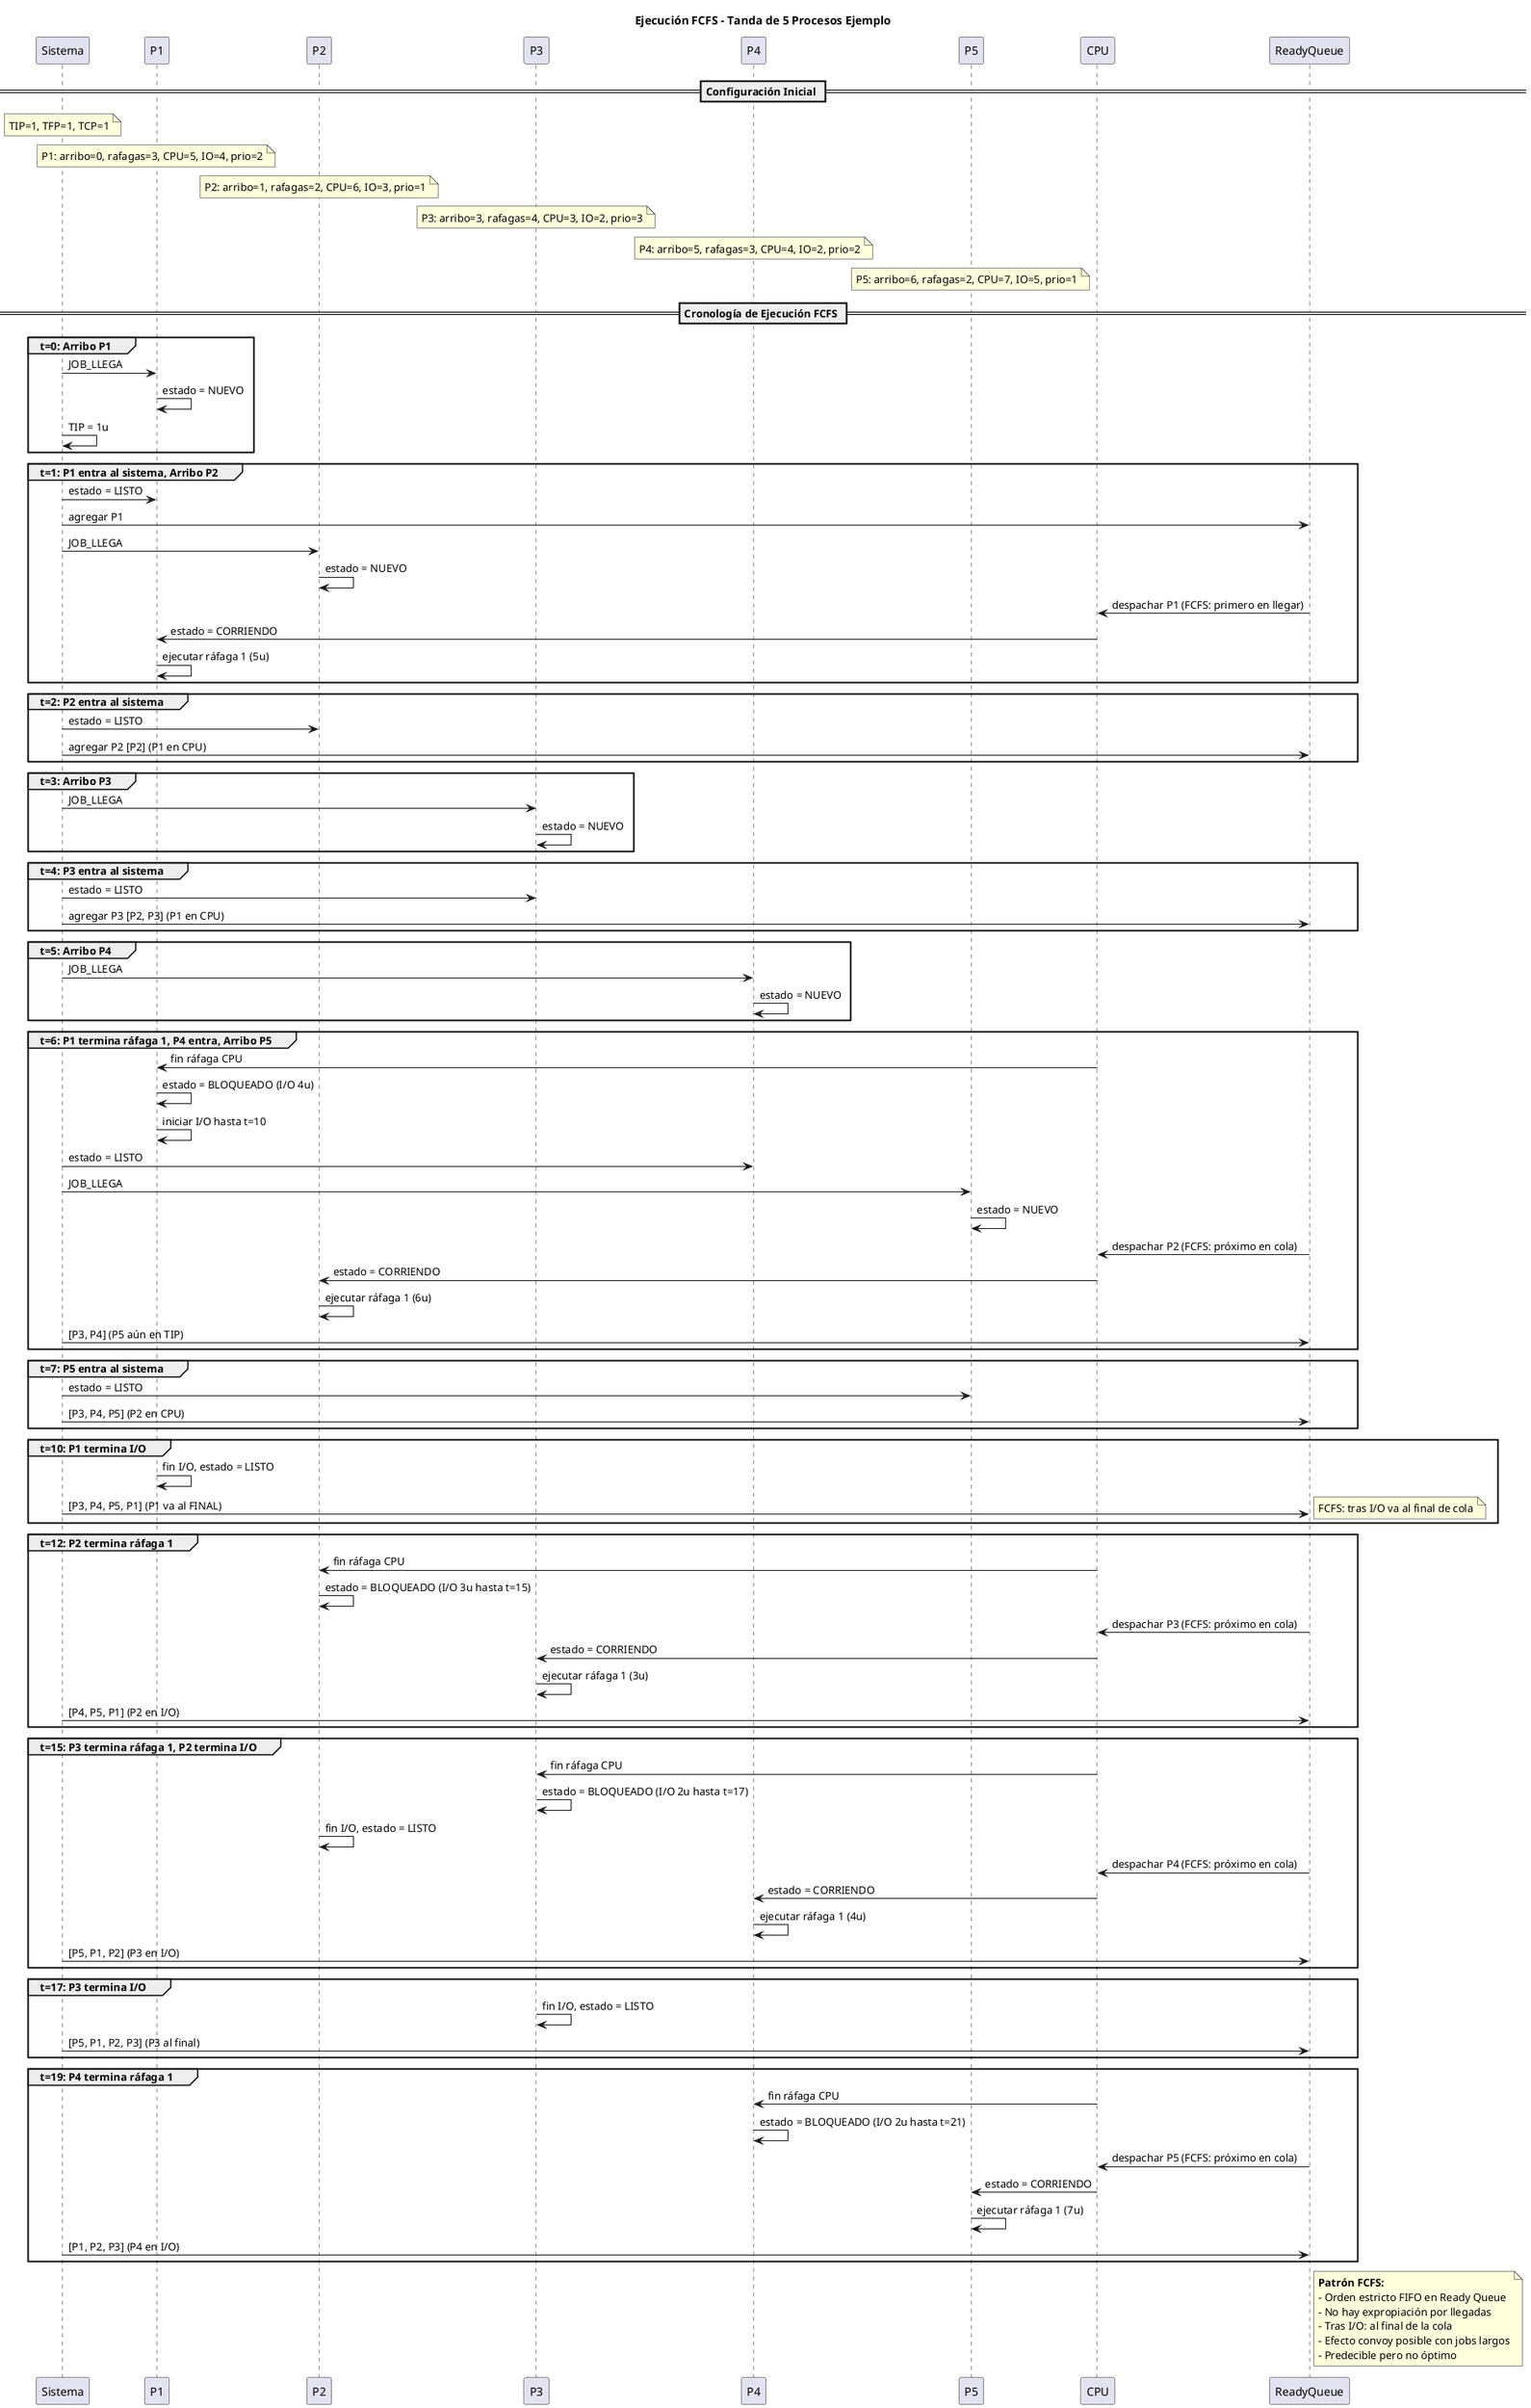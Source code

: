 @startuml
title Ejecución FCFS - Tanda de 5 Procesos Ejemplo
participant "Sistema" as Sys
participant "P1" as P1
participant "P2" as P2  
participant "P3" as P3
participant "P4" as P4
participant "P5" as P5
participant "CPU" as CPU
participant "ReadyQueue" as RQ

== Configuración Inicial ==
note over Sys: TIP=1, TFP=1, TCP=1
note over P1: P1: arribo=0, rafagas=3, CPU=5, IO=4, prio=2
note over P2: P2: arribo=1, rafagas=2, CPU=6, IO=3, prio=1  
note over P3: P3: arribo=3, rafagas=4, CPU=3, IO=2, prio=3
note over P4: P4: arribo=5, rafagas=3, CPU=4, IO=2, prio=2
note over P5: P5: arribo=6, rafagas=2, CPU=7, IO=5, prio=1

== Cronología de Ejecución FCFS ==

group t=0: Arribo P1
    Sys -> P1: JOB_LLEGA
    P1 -> P1: estado = NUEVO
    Sys -> Sys: TIP = 1u
end

group t=1: P1 entra al sistema, Arribo P2
    Sys -> P1: estado = LISTO
    Sys -> RQ: agregar P1
    Sys -> P2: JOB_LLEGA
    P2 -> P2: estado = NUEVO
    RQ -> CPU: despachar P1 (FCFS: primero en llegar)
    CPU -> P1: estado = CORRIENDO
    P1 -> P1: ejecutar ráfaga 1 (5u)
end

group t=2: P2 entra al sistema
    Sys -> P2: estado = LISTO  
    Sys -> RQ: agregar P2 [P2] (P1 en CPU)
end

group t=3: Arribo P3
    Sys -> P3: JOB_LLEGA
    P3 -> P3: estado = NUEVO
end

group t=4: P3 entra al sistema
    Sys -> P3: estado = LISTO
    Sys -> RQ: agregar P3 [P2, P3] (P1 en CPU)
end

group t=5: Arribo P4
    Sys -> P4: JOB_LLEGA  
    P4 -> P4: estado = NUEVO
end

group t=6: P1 termina ráfaga 1, P4 entra, Arribo P5
    CPU -> P1: fin ráfaga CPU
    P1 -> P1: estado = BLOQUEADO (I/O 4u)
    P1 -> P1: iniciar I/O hasta t=10
    
    Sys -> P4: estado = LISTO
    Sys -> P5: JOB_LLEGA
    P5 -> P5: estado = NUEVO
    
    RQ -> CPU: despachar P2 (FCFS: próximo en cola)
    CPU -> P2: estado = CORRIENDO  
    P2 -> P2: ejecutar ráfaga 1 (6u)
    Sys -> RQ: [P3, P4] (P5 aún en TIP)
end

group t=7: P5 entra al sistema
    Sys -> P5: estado = LISTO
    Sys -> RQ: [P3, P4, P5] (P2 en CPU)
end

group t=10: P1 termina I/O
    P1 -> P1: fin I/O, estado = LISTO
    Sys -> RQ: [P3, P4, P5, P1] (P1 va al FINAL)
    note right: FCFS: tras I/O va al final de cola
end

group t=12: P2 termina ráfaga 1
    CPU -> P2: fin ráfaga CPU
    P2 -> P2: estado = BLOQUEADO (I/O 3u hasta t=15)
    
    RQ -> CPU: despachar P3 (FCFS: próximo en cola)
    CPU -> P3: estado = CORRIENDO
    P3 -> P3: ejecutar ráfaga 1 (3u)
    Sys -> RQ: [P4, P5, P1] (P2 en I/O)
end

group t=15: P3 termina ráfaga 1, P2 termina I/O
    CPU -> P3: fin ráfaga CPU  
    P3 -> P3: estado = BLOQUEADO (I/O 2u hasta t=17)
    P2 -> P2: fin I/O, estado = LISTO
    
    RQ -> CPU: despachar P4 (FCFS: próximo en cola)
    CPU -> P4: estado = CORRIENDO
    P4 -> P4: ejecutar ráfaga 1 (4u)
    Sys -> RQ: [P5, P1, P2] (P3 en I/O)
end

group t=17: P3 termina I/O
    P3 -> P3: fin I/O, estado = LISTO
    Sys -> RQ: [P5, P1, P2, P3] (P3 al final)
end

group t=19: P4 termina ráfaga 1
    CPU -> P4: fin ráfaga CPU
    P4 -> P4: estado = BLOQUEADO (I/O 2u hasta t=21)
    
    RQ -> CPU: despachar P5 (FCFS: próximo en cola)
    CPU -> P5: estado = CORRIENDO
    P5 -> P5: ejecutar ráfaga 1 (7u)
    Sys -> RQ: [P1, P2, P3] (P4 en I/O)
end

note right of RQ
**Patrón FCFS:**
- Orden estricto FIFO en Ready Queue
- No hay expropiación por llegadas
- Tras I/O: al final de la cola  
- Efecto convoy posible con jobs largos
- Predecible pero no óptimo
end note

@enduml